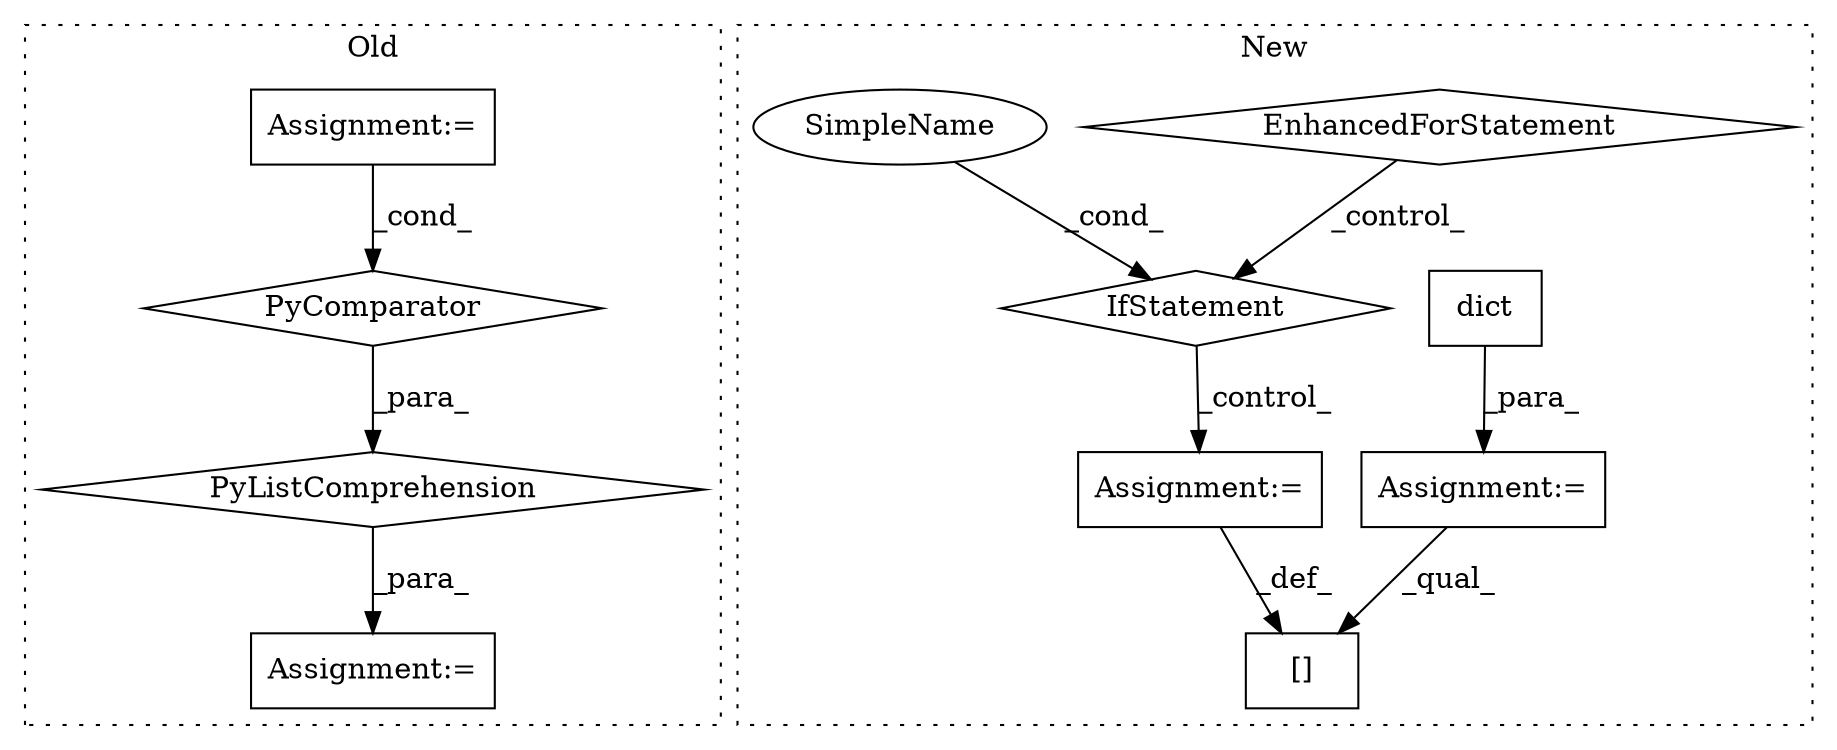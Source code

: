 digraph G {
subgraph cluster0 {
1 [label="PyListComprehension" a="109" s="11975" l="207" shape="diamond"];
3 [label="Assignment:=" a="7" s="12058" l="116" shape="box"];
4 [label="PyComparator" a="113" s="12058" l="116" shape="diamond"];
6 [label="Assignment:=" a="7" s="11961" l="14" shape="box"];
label = "Old";
style="dotted";
}
subgraph cluster1 {
2 [label="dict" a="32" s="7699" l="6" shape="box"];
5 [label="Assignment:=" a="7" s="7698" l="1" shape="box"];
7 [label="[]" a="2" s="7837,7852" l="7,1" shape="box"];
8 [label="Assignment:=" a="7" s="7853" l="1" shape="box"];
9 [label="EnhancedForStatement" a="70" s="7711,7786" l="53,2" shape="diamond"];
10 [label="IfStatement" a="25" s="7796,7825" l="4,2" shape="diamond"];
11 [label="SimpleName" a="42" s="" l="" shape="ellipse"];
label = "New";
style="dotted";
}
1 -> 6 [label="_para_"];
2 -> 5 [label="_para_"];
3 -> 4 [label="_cond_"];
4 -> 1 [label="_para_"];
5 -> 7 [label="_qual_"];
8 -> 7 [label="_def_"];
9 -> 10 [label="_control_"];
10 -> 8 [label="_control_"];
11 -> 10 [label="_cond_"];
}